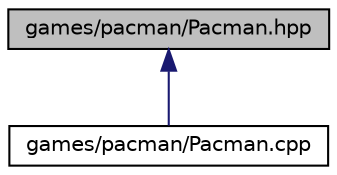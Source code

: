 digraph "games/pacman/Pacman.hpp"
{
  edge [fontname="Helvetica",fontsize="10",labelfontname="Helvetica",labelfontsize="10"];
  node [fontname="Helvetica",fontsize="10",shape=record];
  Node10 [label="games/pacman/Pacman.hpp",height=0.2,width=0.4,color="black", fillcolor="grey75", style="filled", fontcolor="black"];
  Node10 -> Node11 [dir="back",color="midnightblue",fontsize="10",style="solid",fontname="Helvetica"];
  Node11 [label="games/pacman/Pacman.cpp",height=0.2,width=0.4,color="black", fillcolor="white", style="filled",URL="$_pacman_8cpp.html"];
}
